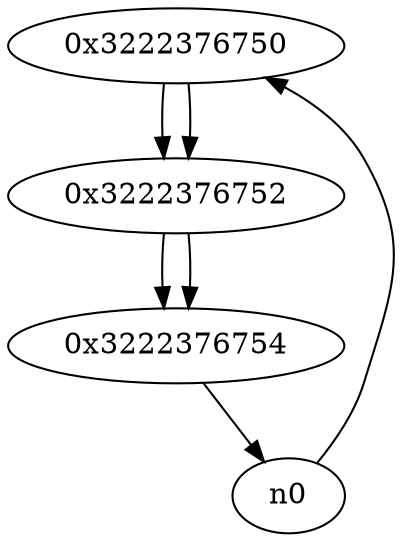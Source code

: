 digraph G{
/* nodes */
  n1 [label="0x3222376750"]
  n2 [label="0x3222376752"]
  n3 [label="0x3222376754"]
/* edges */
n1 -> n2;
n0 -> n1;
n2 -> n3;
n1 -> n2;
n3 -> n0;
n2 -> n3;
}

